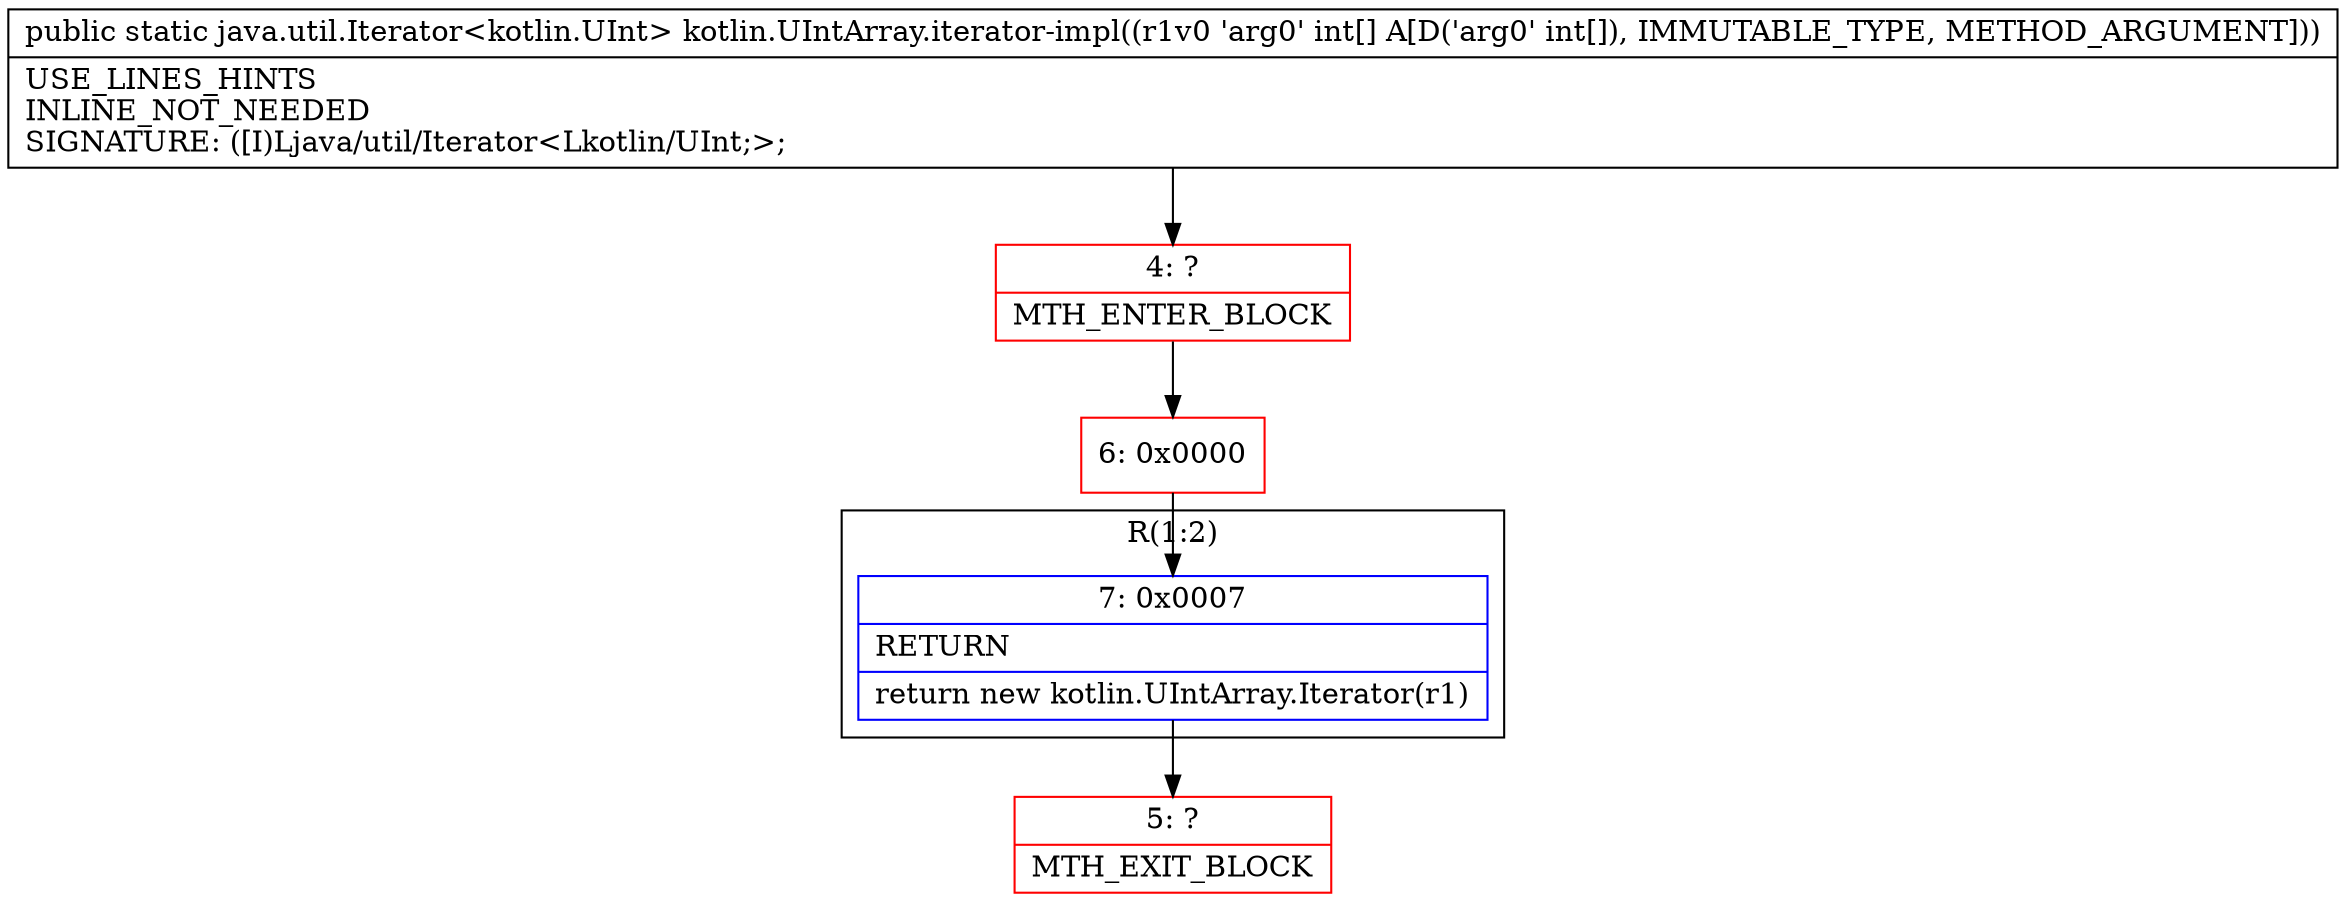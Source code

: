 digraph "CFG forkotlin.UIntArray.iterator\-impl([I)Ljava\/util\/Iterator;" {
subgraph cluster_Region_2046948902 {
label = "R(1:2)";
node [shape=record,color=blue];
Node_7 [shape=record,label="{7\:\ 0x0007|RETURN\l|return new kotlin.UIntArray.Iterator(r1)\l}"];
}
Node_4 [shape=record,color=red,label="{4\:\ ?|MTH_ENTER_BLOCK\l}"];
Node_6 [shape=record,color=red,label="{6\:\ 0x0000}"];
Node_5 [shape=record,color=red,label="{5\:\ ?|MTH_EXIT_BLOCK\l}"];
MethodNode[shape=record,label="{public static java.util.Iterator\<kotlin.UInt\> kotlin.UIntArray.iterator\-impl((r1v0 'arg0' int[] A[D('arg0' int[]), IMMUTABLE_TYPE, METHOD_ARGUMENT]))  | USE_LINES_HINTS\lINLINE_NOT_NEEDED\lSIGNATURE: ([I)Ljava\/util\/Iterator\<Lkotlin\/UInt;\>;\l}"];
MethodNode -> Node_4;Node_7 -> Node_5;
Node_4 -> Node_6;
Node_6 -> Node_7;
}

